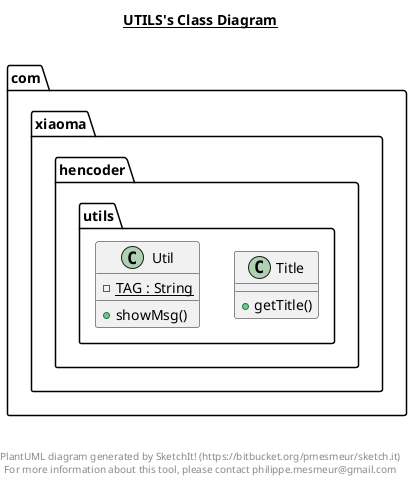 @startuml

title __UTILS's Class Diagram__\n

  namespace com.xiaoma {
    namespace hencoder.utils {
      class com.xiaoma.hencoder.utils.Title {
          + getTitle()
      }
    }
  }
  

  namespace com.xiaoma {
    namespace hencoder.utils {
      class com.xiaoma.hencoder.utils.Util {
          {static} - TAG : String
          + showMsg()
      }
    }
  }
  



right footer


PlantUML diagram generated by SketchIt! (https://bitbucket.org/pmesmeur/sketch.it)
For more information about this tool, please contact philippe.mesmeur@gmail.com
endfooter

@enduml

